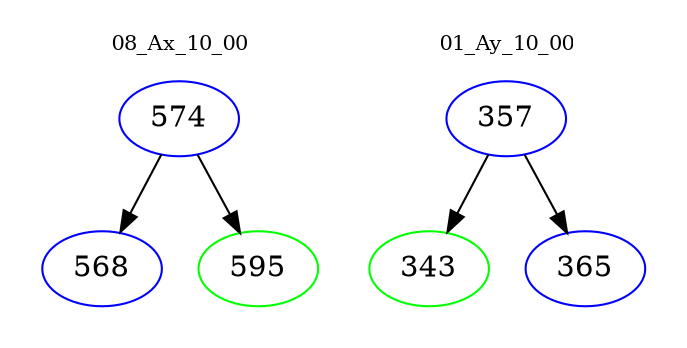 digraph{
subgraph cluster_0 {
color = white
label = "08_Ax_10_00";
fontsize=10;
T0_574 [label="574", color="blue"]
T0_574 -> T0_568 [color="black"]
T0_568 [label="568", color="blue"]
T0_574 -> T0_595 [color="black"]
T0_595 [label="595", color="green"]
}
subgraph cluster_1 {
color = white
label = "01_Ay_10_00";
fontsize=10;
T1_357 [label="357", color="blue"]
T1_357 -> T1_343 [color="black"]
T1_343 [label="343", color="green"]
T1_357 -> T1_365 [color="black"]
T1_365 [label="365", color="blue"]
}
}
